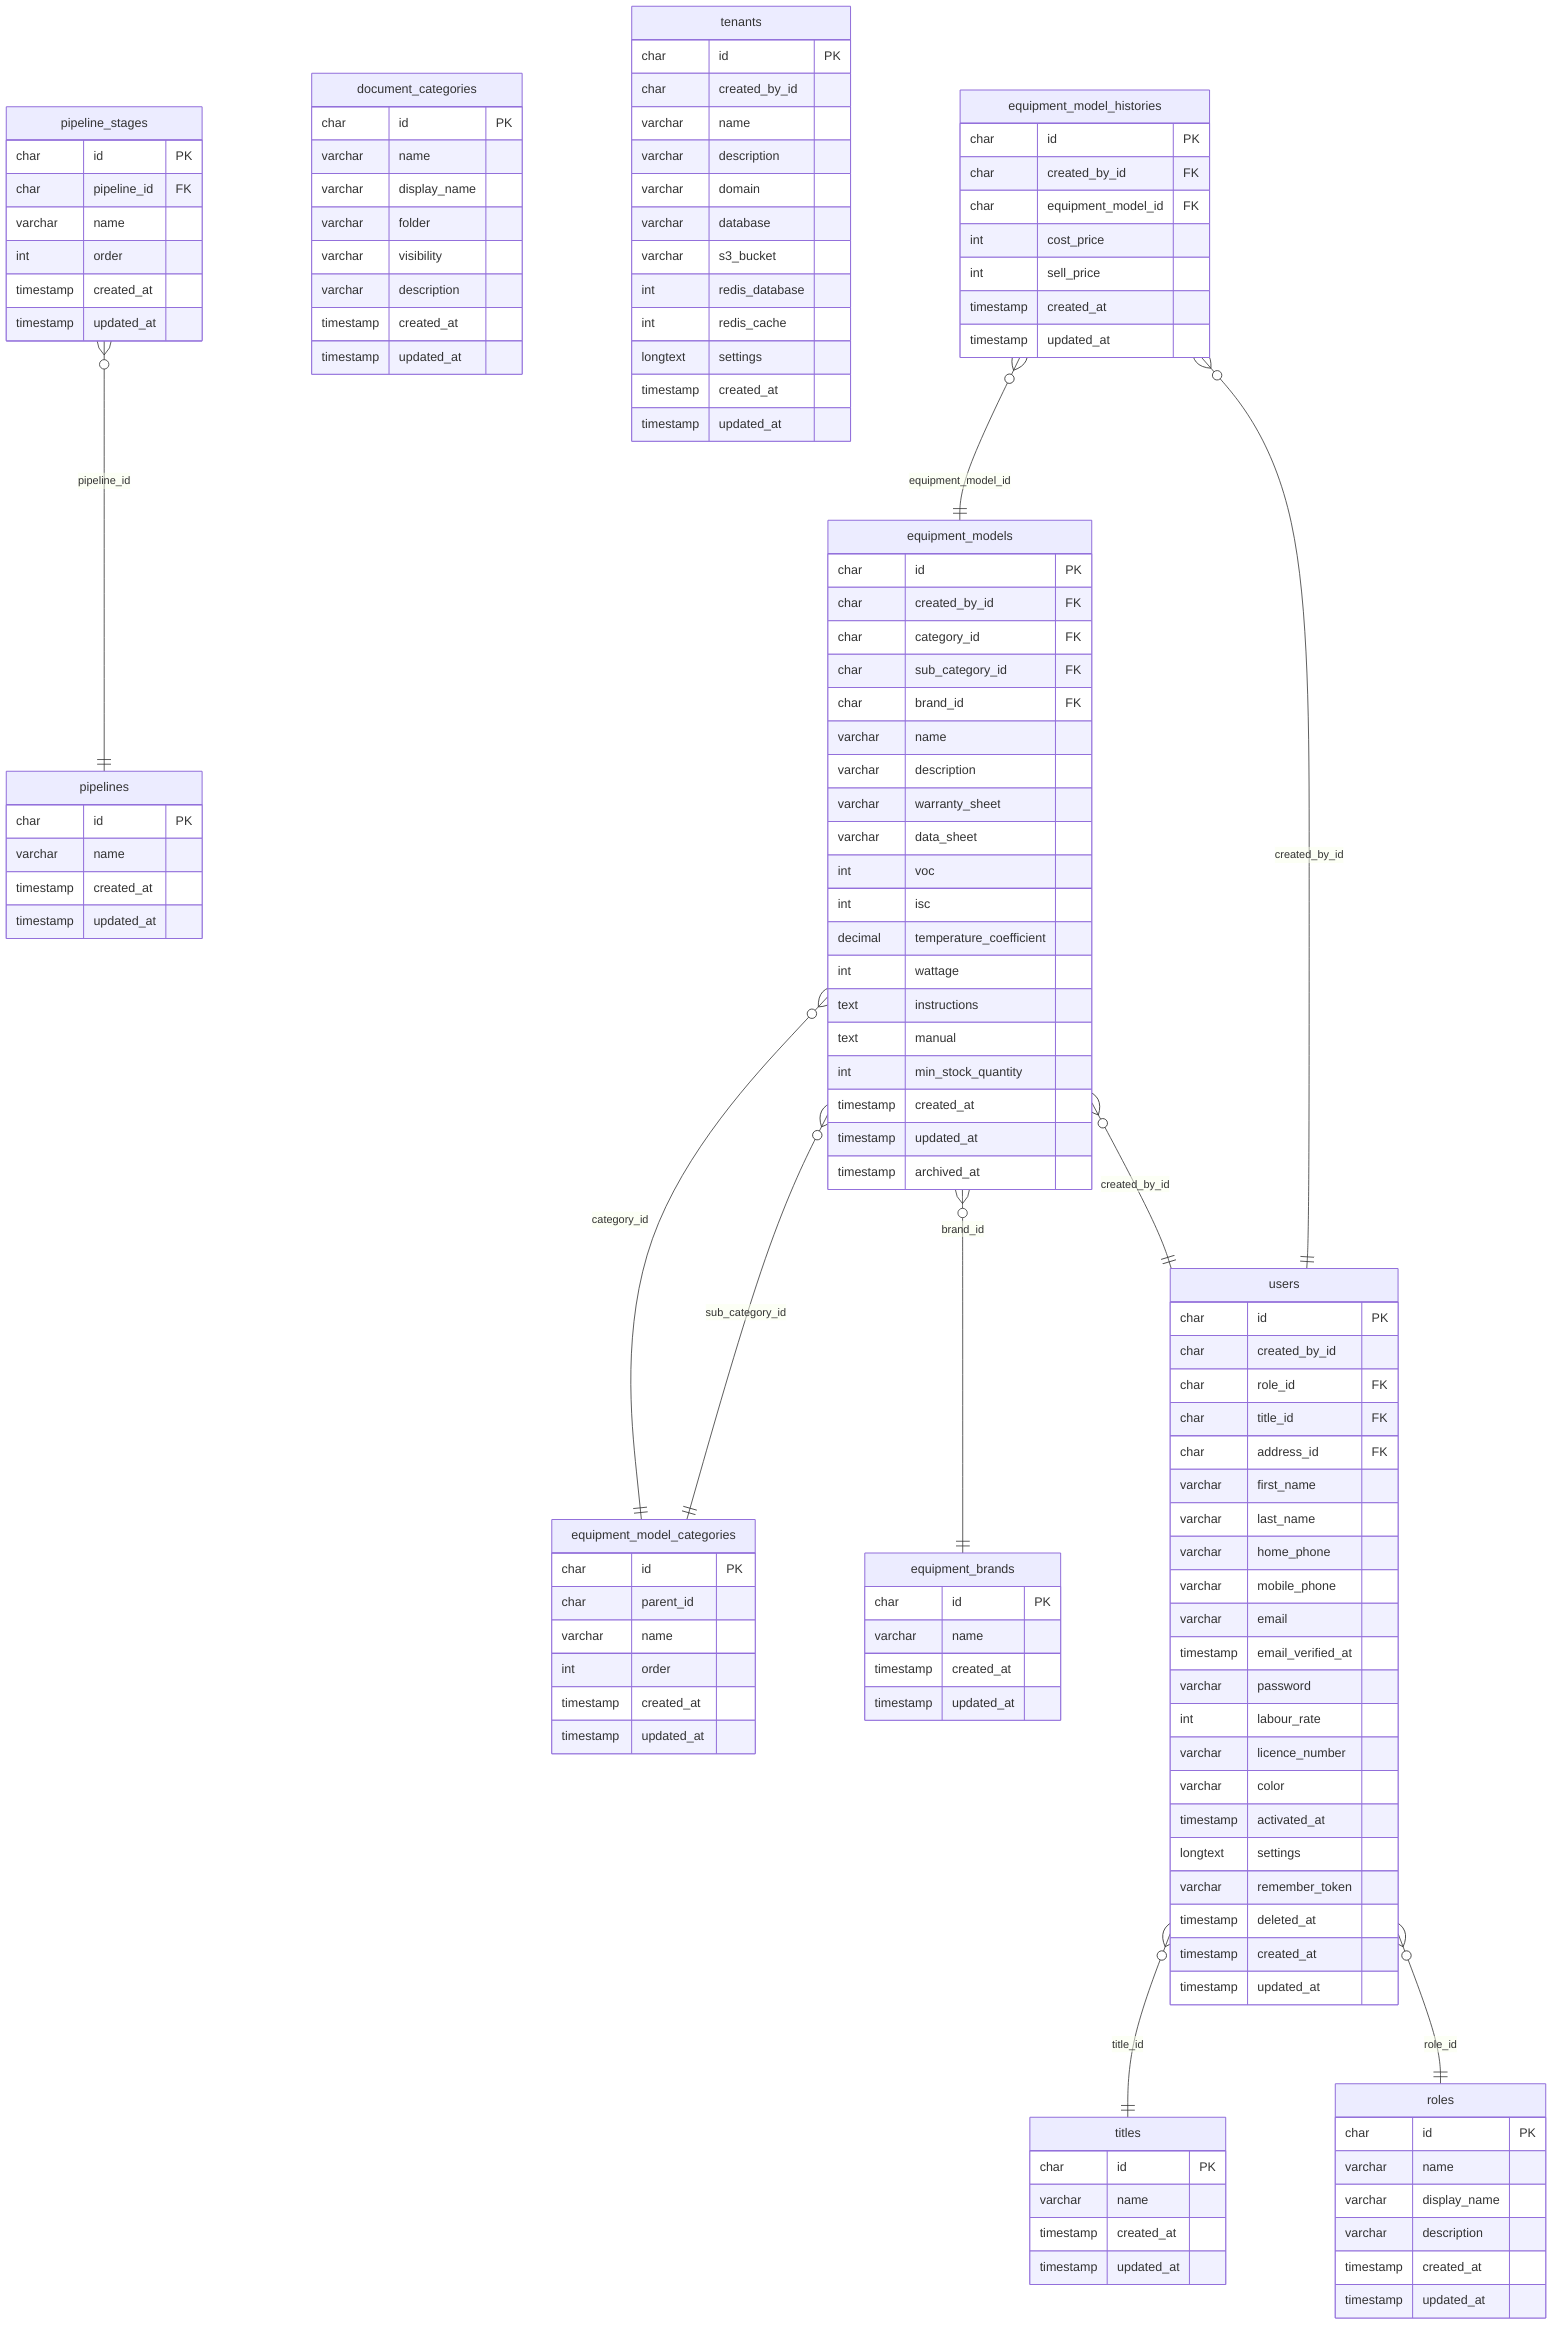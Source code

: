 erDiagram

    pipelines {
        char id PK
        varchar name 
        timestamp created_at 
        timestamp updated_at 
    }

    pipeline_stages {
        char id PK
        char pipeline_id FK
        varchar name 
        int order 
        timestamp created_at 
        timestamp updated_at 
    }

    document_categories {
        char id PK
        varchar name 
        varchar display_name 
        varchar folder 
        varchar visibility 
        varchar description 
        timestamp created_at 
        timestamp updated_at 
    }

    tenants {
        char id PK
        char created_by_id 
        varchar name 
        varchar description 
        varchar domain 
        varchar database 
        varchar s3_bucket 
        int redis_database 
        int redis_cache 
        longtext settings 
        timestamp created_at 
        timestamp updated_at 
    }

    equipment_model_histories {
        char id PK
        char created_by_id FK
        char equipment_model_id FK
        int cost_price 
        int sell_price 
        timestamp created_at 
        timestamp updated_at 
    }

    equipment_model_categories {
        char id PK
        char parent_id 
        varchar name 
        int order 
        timestamp created_at 
        timestamp updated_at 
    }

    equipment_brands {
        char id PK
        varchar name 
        timestamp created_at 
        timestamp updated_at 
    }

    equipment_models {
        char id PK
        char created_by_id FK
        char category_id FK
        char sub_category_id FK
        char brand_id FK
        varchar name 
        varchar description 
        varchar warranty_sheet 
        varchar data_sheet 
        int voc 
        int isc 
        decimal temperature_coefficient 
        int wattage 
        text instructions 
        text manual 
        int min_stock_quantity 
        timestamp created_at 
        timestamp updated_at 
        timestamp archived_at 
    }

    users {
        char id PK
        char created_by_id 
        char role_id FK
        char title_id FK
        char address_id FK
        varchar first_name 
        varchar last_name 
        varchar home_phone 
        varchar mobile_phone 
        varchar email 
        timestamp email_verified_at 
        varchar password 
        int labour_rate 
        varchar licence_number 
        varchar color 
        timestamp activated_at 
        longtext settings 
        varchar remember_token 
        timestamp deleted_at 
        timestamp created_at 
        timestamp updated_at 
    }

    titles {
        char id PK
        varchar name 
        timestamp created_at 
        timestamp updated_at 
    }

    roles {
        char id PK
        varchar name 
        varchar display_name 
        varchar description 
        timestamp created_at 
        timestamp updated_at 
    }

    equipment_models }o--|| equipment_brands : "brand_id"
    equipment_models }o--|| equipment_model_categories : "category_id"
    equipment_models }o--|| users : "created_by_id"
    equipment_models }o--|| equipment_model_categories : "sub_category_id"
    equipment_model_histories }o--|| equipment_models : "equipment_model_id"
    pipeline_stages }o--|| pipelines : "pipeline_id"
    users }o--|| titles : "title_id"
    users }o--|| roles : "role_id"
    equipment_model_histories }o--|| users : "created_by_id"